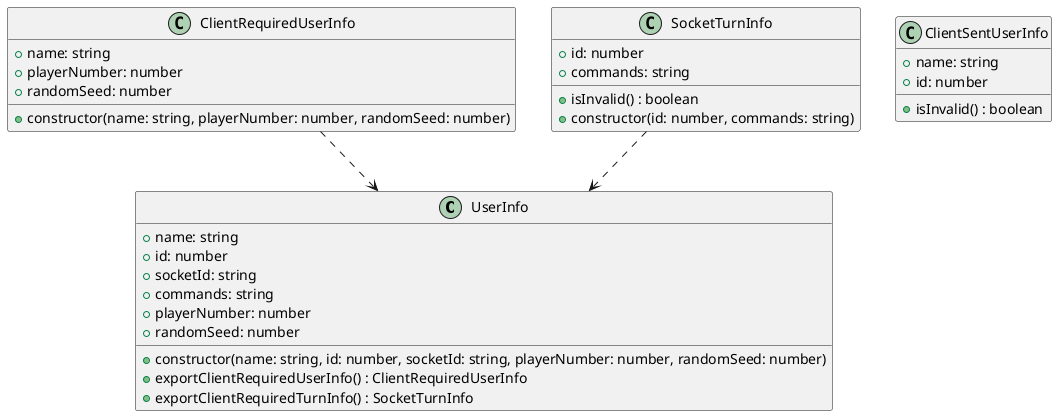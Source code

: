 @startuml server

' User Info Classes

class UserInfo {
    + name: string
    + id: number
    + socketId: string
    + commands: string
    + playerNumber: number
    + randomSeed: number
    + constructor(name: string, id: number, socketId: string, playerNumber: number, randomSeed: number)
    + exportClientRequiredUserInfo() : ClientRequiredUserInfo
    + exportClientRequiredTurnInfo() : SocketTurnInfo
}

class ClientRequiredUserInfo {
    + name: string
    + playerNumber: number
    + randomSeed: number
    + constructor(name: string, playerNumber: number, randomSeed: number)
}
ClientRequiredUserInfo ..> UserInfo

class ClientSentUserInfo {
    + name: string
    + id: number
    + isInvalid() : boolean
}

class SocketTurnInfo {
    + id: number
    + commands: string
    + isInvalid() : boolean
    + constructor(id: number, commands: string)
}
SocketTurnInfo ..> UserInfo

@enduml
